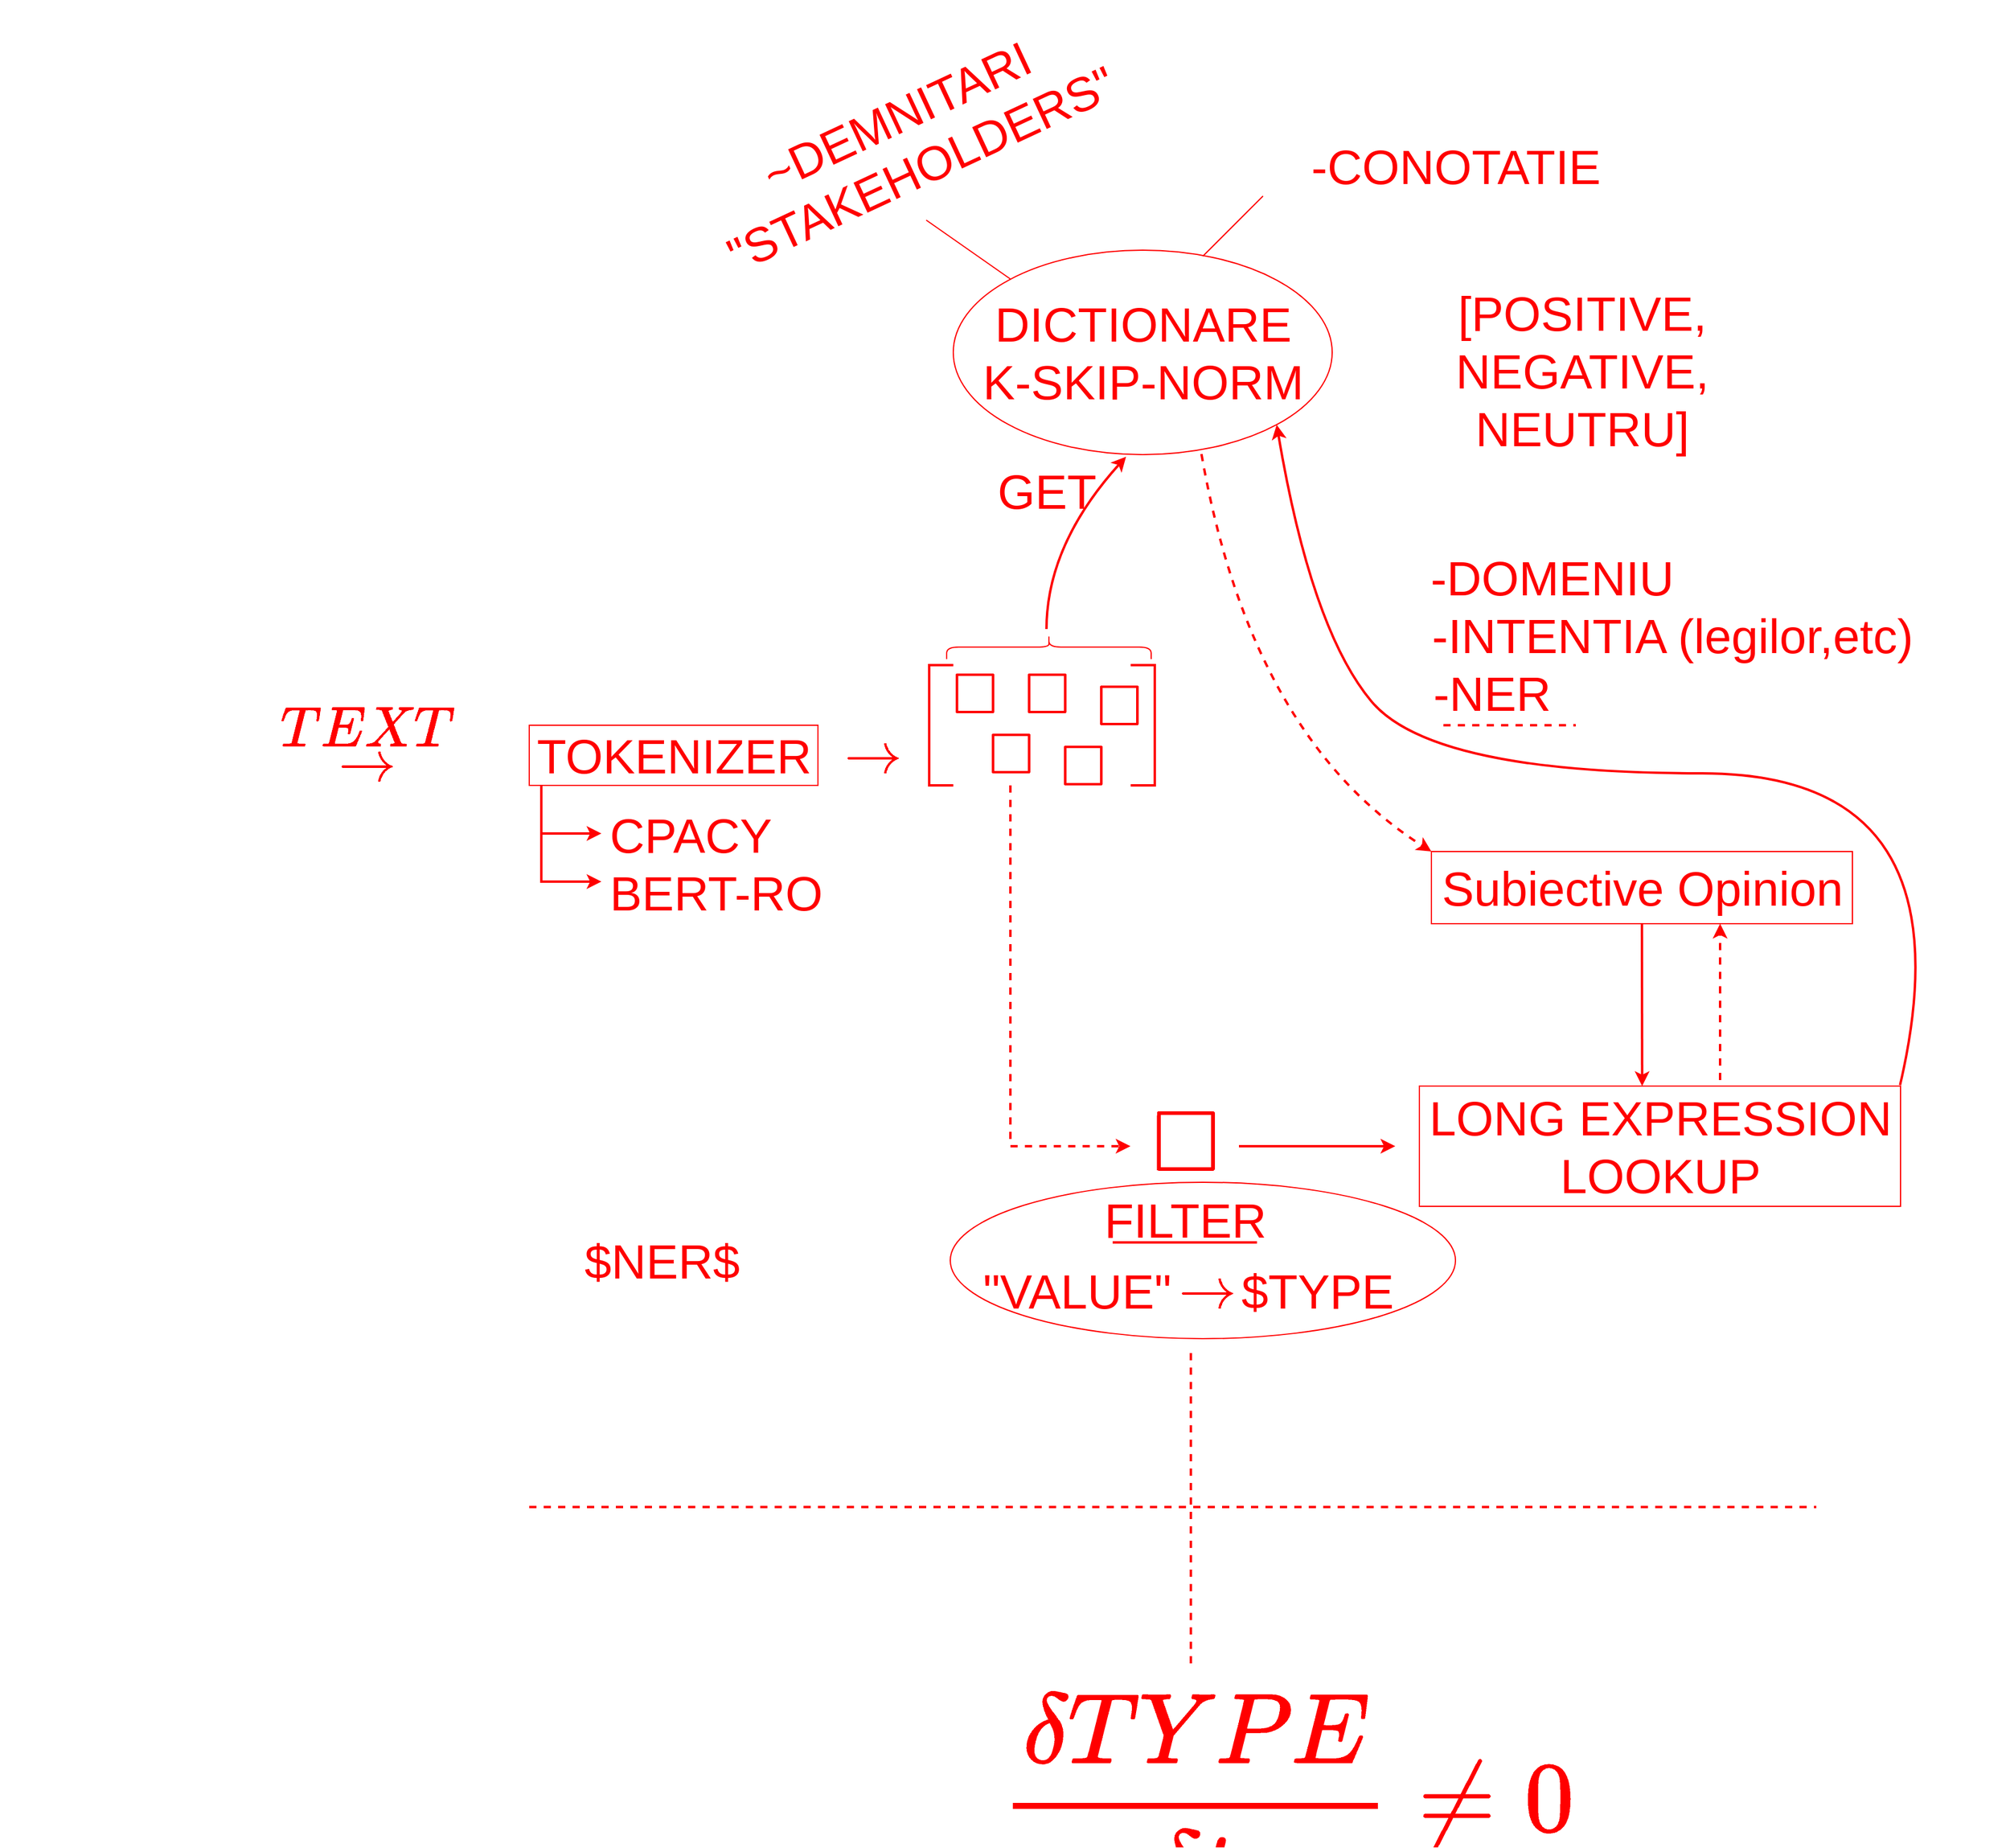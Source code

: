 <mxfile version="17.4.6" type="github">
  <diagram id="3DY8Kd-UJm9eO1XB_vDV" name="Page-1">
    <mxGraphModel dx="2793" dy="2111" grid="1" gridSize="10" guides="1" tooltips="1" connect="1" arrows="1" fold="1" page="1" pageScale="1" pageWidth="850" pageHeight="1100" math="1" shadow="0">
      <root>
        <mxCell id="0" />
        <mxCell id="1" parent="0" />
        <mxCell id="iSKcDf-2XlkHLNHQMrs7-1" value="&lt;font style=&quot;font-size: 40px&quot; color=&quot;#ff0000&quot;&gt;~DEMNITARI&lt;br&gt;&quot;STAKEHOLDERS&quot;&lt;br&gt;&lt;/font&gt;" style="text;html=1;align=center;verticalAlign=middle;resizable=0;points=[];autosize=1;strokeColor=none;fillColor=none;rotation=-25;" vertex="1" parent="1">
          <mxGeometry x="-100" y="180" width="370" height="50" as="geometry" />
        </mxCell>
        <mxCell id="iSKcDf-2XlkHLNHQMrs7-2" value="-CONOTATIE" style="text;html=1;align=center;verticalAlign=middle;resizable=0;points=[];autosize=1;strokeColor=none;fillColor=none;fontSize=40;fontColor=#FF0000;" vertex="1" parent="1">
          <mxGeometry x="410" y="200" width="260" height="50" as="geometry" />
        </mxCell>
        <mxCell id="iSKcDf-2XlkHLNHQMrs7-3" value="DICTIONARE&lt;br&gt;K-SKIP-NORM" style="text;html=1;align=center;verticalAlign=middle;resizable=0;points=[];autosize=1;strokeColor=none;fillColor=none;fontSize=40;fontColor=#FF0000;" vertex="1" parent="1">
          <mxGeometry x="140" y="330" width="280" height="100" as="geometry" />
        </mxCell>
        <mxCell id="iSKcDf-2XlkHLNHQMrs7-4" value="" style="ellipse;whiteSpace=wrap;html=1;fontSize=40;fontColor=#FF0000;fillColor=none;strokeColor=#FF0000;" vertex="1" parent="1">
          <mxGeometry x="122.5" y="295" width="315" height="170" as="geometry" />
        </mxCell>
        <mxCell id="iSKcDf-2XlkHLNHQMrs7-5" value="[POSITIVE,&lt;br&gt;NEGATIVE,&lt;br&gt;NEUTRU]" style="text;html=1;align=center;verticalAlign=middle;resizable=0;points=[];autosize=1;strokeColor=none;fillColor=none;fontSize=40;fontColor=#FF0000;" vertex="1" parent="1">
          <mxGeometry x="530" y="320" width="230" height="150" as="geometry" />
        </mxCell>
        <mxCell id="iSKcDf-2XlkHLNHQMrs7-6" value="&amp;nbsp; &amp;nbsp; &amp;nbsp; &amp;nbsp; &amp;nbsp;-DOMENIU&lt;br&gt;&amp;nbsp; &amp;nbsp; &amp;nbsp; &amp;nbsp; &amp;nbsp; &amp;nbsp; &amp;nbsp; &amp;nbsp; &amp;nbsp; &amp;nbsp; &amp;nbsp; &amp;nbsp; &amp;nbsp; &amp;nbsp;-INTENTIA (legilor,etc)&lt;br&gt;-NER" style="text;html=1;align=center;verticalAlign=middle;resizable=0;points=[];autosize=1;strokeColor=none;fillColor=none;fontSize=40;fontColor=#FF0000;" vertex="1" parent="1">
          <mxGeometry x="210" y="540" width="720" height="150" as="geometry" />
        </mxCell>
        <mxCell id="iSKcDf-2XlkHLNHQMrs7-7" value="" style="endArrow=none;html=1;rounded=0;fontSize=40;fontColor=#FF0000;strokeColor=#FF0000;" edge="1" parent="1">
          <mxGeometry width="50" height="50" relative="1" as="geometry">
            <mxPoint x="330" y="300" as="sourcePoint" />
            <mxPoint x="380" y="250" as="targetPoint" />
          </mxGeometry>
        </mxCell>
        <mxCell id="iSKcDf-2XlkHLNHQMrs7-8" value="" style="endArrow=none;html=1;rounded=0;fontSize=40;fontColor=#FF0000;strokeColor=#FF0000;" edge="1" parent="1">
          <mxGeometry width="50" height="50" relative="1" as="geometry">
            <mxPoint x="170" y="319" as="sourcePoint" />
            <mxPoint x="100" y="270" as="targetPoint" />
          </mxGeometry>
        </mxCell>
        <mxCell id="iSKcDf-2XlkHLNHQMrs7-9" value="Subiective Opinion" style="text;html=1;align=center;verticalAlign=middle;resizable=0;points=[];autosize=1;strokeColor=none;fillColor=none;fontSize=40;fontColor=#FF0000;" vertex="1" parent="1">
          <mxGeometry x="520" y="800" width="350" height="50" as="geometry" />
        </mxCell>
        <mxCell id="iSKcDf-2XlkHLNHQMrs7-10" value="" style="rounded=0;whiteSpace=wrap;html=1;fontSize=40;fontColor=#FF0000;strokeColor=#FF0000;fillColor=none;" vertex="1" parent="1">
          <mxGeometry x="520" y="795" width="350" height="60" as="geometry" />
        </mxCell>
        <mxCell id="iSKcDf-2XlkHLNHQMrs7-11" value="LONG EXPRESSION&lt;br&gt;LOOKUP" style="text;html=1;align=center;verticalAlign=middle;resizable=0;points=[];autosize=1;strokeColor=none;fillColor=none;fontSize=40;fontColor=#FF0000;" vertex="1" parent="1">
          <mxGeometry x="510" y="990" width="400" height="100" as="geometry" />
        </mxCell>
        <mxCell id="iSKcDf-2XlkHLNHQMrs7-12" value="" style="rounded=0;whiteSpace=wrap;html=1;fontSize=40;fontColor=#FF0000;strokeColor=#FF0000;fillColor=none;" vertex="1" parent="1">
          <mxGeometry x="510" y="990" width="400" height="100" as="geometry" />
        </mxCell>
        <mxCell id="iSKcDf-2XlkHLNHQMrs7-13" value="" style="endArrow=classic;html=1;rounded=0;fontSize=40;fontColor=#FF0000;strokeColor=#FF0000;exitX=0.5;exitY=1;exitDx=0;exitDy=0;entryX=0.463;entryY=0;entryDx=0;entryDy=0;entryPerimeter=0;strokeWidth=2;" edge="1" parent="1" source="iSKcDf-2XlkHLNHQMrs7-10" target="iSKcDf-2XlkHLNHQMrs7-12">
          <mxGeometry width="50" height="50" relative="1" as="geometry">
            <mxPoint x="750" y="970" as="sourcePoint" />
            <mxPoint x="800" y="920" as="targetPoint" />
          </mxGeometry>
        </mxCell>
        <mxCell id="iSKcDf-2XlkHLNHQMrs7-14" value="" style="endArrow=classic;html=1;rounded=0;fontSize=40;fontColor=#FF0000;strokeColor=#FF0000;exitX=0.5;exitY=0;exitDx=0;exitDy=0;dashed=1;strokeWidth=2;" edge="1" parent="1">
          <mxGeometry width="50" height="50" relative="1" as="geometry">
            <mxPoint x="760" y="985" as="sourcePoint" />
            <mxPoint x="760" y="855" as="targetPoint" />
          </mxGeometry>
        </mxCell>
        <mxCell id="iSKcDf-2XlkHLNHQMrs7-15" value="" style="endArrow=classic;html=1;fontSize=40;fontColor=#FF0000;strokeColor=#FF0000;exitX=0.999;exitY=-0.008;exitDx=0;exitDy=0;exitPerimeter=0;curved=1;strokeWidth=2;entryX=1;entryY=1;entryDx=0;entryDy=0;" edge="1" parent="1" source="iSKcDf-2XlkHLNHQMrs7-11" target="iSKcDf-2XlkHLNHQMrs7-4">
          <mxGeometry width="50" height="50" relative="1" as="geometry">
            <mxPoint x="520" y="970" as="sourcePoint" />
            <mxPoint x="570" y="920" as="targetPoint" />
            <Array as="points">
              <mxPoint x="970" y="730" />
              <mxPoint x="520" y="730" />
              <mxPoint x="420" y="610" />
            </Array>
          </mxGeometry>
        </mxCell>
        <mxCell id="iSKcDf-2XlkHLNHQMrs7-17" value="" style="endArrow=classic;html=1;fontSize=40;fontColor=#FF0000;strokeColor=#FF0000;strokeWidth=2;curved=1;entryX=0;entryY=0;entryDx=0;entryDy=0;exitX=0.655;exitY=0.997;exitDx=0;exitDy=0;exitPerimeter=0;dashed=1;" edge="1" parent="1" source="iSKcDf-2XlkHLNHQMrs7-4" target="iSKcDf-2XlkHLNHQMrs7-10">
          <mxGeometry width="50" height="50" relative="1" as="geometry">
            <mxPoint x="520" y="830" as="sourcePoint" />
            <mxPoint x="570" y="780" as="targetPoint" />
            <Array as="points">
              <mxPoint x="370" y="700" />
            </Array>
          </mxGeometry>
        </mxCell>
        <mxCell id="iSKcDf-2XlkHLNHQMrs7-18" value="" style="endArrow=none;dashed=1;html=1;fontSize=40;fontColor=#FF0000;strokeColor=#FF0000;strokeWidth=2;curved=1;" edge="1" parent="1">
          <mxGeometry width="50" height="50" relative="1" as="geometry">
            <mxPoint x="530" y="690" as="sourcePoint" />
            <mxPoint x="640" y="690" as="targetPoint" />
          </mxGeometry>
        </mxCell>
        <mxCell id="iSKcDf-2XlkHLNHQMrs7-19" value="$$\underset \rightarrow {TEXT}$$" style="text;html=1;align=center;verticalAlign=middle;resizable=0;points=[];autosize=1;strokeColor=none;fillColor=none;fontSize=40;fontColor=#FF0000;" vertex="1" parent="1">
          <mxGeometry x="-670" y="680" width="610" height="50" as="geometry" />
        </mxCell>
        <mxCell id="iSKcDf-2XlkHLNHQMrs7-20" value="TOKENIZER" style="text;html=1;align=center;verticalAlign=middle;resizable=0;points=[];autosize=1;strokeColor=none;fillColor=none;fontSize=40;fontColor=#FF0000;" vertex="1" parent="1">
          <mxGeometry x="-230" y="690" width="240" height="50" as="geometry" />
        </mxCell>
        <mxCell id="iSKcDf-2XlkHLNHQMrs7-21" value="" style="rounded=0;whiteSpace=wrap;html=1;fontSize=40;fontColor=#FF0000;strokeColor=#FF0000;fillColor=none;" vertex="1" parent="1">
          <mxGeometry x="-230" y="690" width="240" height="50" as="geometry" />
        </mxCell>
        <mxCell id="iSKcDf-2XlkHLNHQMrs7-22" value="$$\rightarrow$$" style="text;html=1;align=center;verticalAlign=middle;resizable=0;points=[];autosize=1;strokeColor=none;fillColor=none;fontSize=40;fontColor=#FF0000;" vertex="1" parent="1">
          <mxGeometry x="-90" y="690" width="290" height="50" as="geometry" />
        </mxCell>
        <mxCell id="iSKcDf-2XlkHLNHQMrs7-23" value="$$\square$$" style="text;html=1;align=center;verticalAlign=middle;resizable=0;points=[];autosize=1;strokeColor=none;fillColor=none;fontSize=40;fontColor=#FF0000;" vertex="1" parent="1">
          <mxGeometry x="20" y="640" width="240" height="50" as="geometry" />
        </mxCell>
        <mxCell id="iSKcDf-2XlkHLNHQMrs7-24" value="$$\square$$" style="text;html=1;align=center;verticalAlign=middle;resizable=0;points=[];autosize=1;strokeColor=none;fillColor=none;fontSize=40;fontColor=#FF0000;" vertex="1" parent="1">
          <mxGeometry x="80" y="640" width="240" height="50" as="geometry" />
        </mxCell>
        <mxCell id="iSKcDf-2XlkHLNHQMrs7-25" value="$$\square$$" style="text;html=1;align=center;verticalAlign=middle;resizable=0;points=[];autosize=1;strokeColor=none;fillColor=none;fontSize=40;fontColor=#FF0000;" vertex="1" parent="1">
          <mxGeometry x="140" y="650" width="240" height="50" as="geometry" />
        </mxCell>
        <mxCell id="iSKcDf-2XlkHLNHQMrs7-26" value="$$\square$$" style="text;html=1;align=center;verticalAlign=middle;resizable=0;points=[];autosize=1;strokeColor=none;fillColor=none;fontSize=40;fontColor=#FF0000;" vertex="1" parent="1">
          <mxGeometry x="50" y="690" width="240" height="50" as="geometry" />
        </mxCell>
        <mxCell id="iSKcDf-2XlkHLNHQMrs7-27" value="$$\square$$" style="text;html=1;align=center;verticalAlign=middle;resizable=0;points=[];autosize=1;strokeColor=none;fillColor=none;fontSize=40;fontColor=#FF0000;" vertex="1" parent="1">
          <mxGeometry x="110" y="700" width="240" height="50" as="geometry" />
        </mxCell>
        <mxCell id="iSKcDf-2XlkHLNHQMrs7-28" value="" style="shape=curlyBracket;whiteSpace=wrap;html=1;rounded=1;fontSize=40;fontColor=#FF0000;strokeColor=#FF0000;fillColor=none;rotation=90;" vertex="1" parent="1">
          <mxGeometry x="192" y="540" width="20" height="170" as="geometry" />
        </mxCell>
        <mxCell id="iSKcDf-2XlkHLNHQMrs7-29" value="" style="strokeWidth=2;html=1;shape=mxgraph.flowchart.annotation_1;align=left;pointerEvents=1;fontSize=40;fontColor=#FF0000;fillColor=none;strokeColor=#FF0000;" vertex="1" parent="1">
          <mxGeometry x="102.5" y="640" width="20" height="100" as="geometry" />
        </mxCell>
        <mxCell id="iSKcDf-2XlkHLNHQMrs7-30" value="" style="strokeWidth=2;html=1;shape=mxgraph.flowchart.annotation_1;align=left;pointerEvents=1;fontSize=40;fontColor=#FF0000;fillColor=none;strokeColor=#FF0000;rotation=-180;" vertex="1" parent="1">
          <mxGeometry x="270" y="640" width="20" height="100" as="geometry" />
        </mxCell>
        <mxCell id="iSKcDf-2XlkHLNHQMrs7-32" value="" style="endArrow=classic;html=1;fontSize=40;fontColor=#FF0000;strokeColor=#FF0000;strokeWidth=2;curved=1;entryX=0.456;entryY=1.01;entryDx=0;entryDy=0;entryPerimeter=0;" edge="1" parent="1" target="iSKcDf-2XlkHLNHQMrs7-4">
          <mxGeometry width="50" height="50" relative="1" as="geometry">
            <mxPoint x="200" y="610" as="sourcePoint" />
            <mxPoint x="250" y="560" as="targetPoint" />
            <Array as="points">
              <mxPoint x="200" y="540" />
            </Array>
          </mxGeometry>
        </mxCell>
        <mxCell id="iSKcDf-2XlkHLNHQMrs7-33" value="GET" style="text;html=1;align=center;verticalAlign=middle;resizable=0;points=[];autosize=1;strokeColor=none;fillColor=none;fontSize=40;fontColor=#FF0000;" vertex="1" parent="1">
          <mxGeometry x="150" y="470" width="100" height="50" as="geometry" />
        </mxCell>
        <mxCell id="iSKcDf-2XlkHLNHQMrs7-35" value="$NER$" style="text;html=1;align=center;verticalAlign=middle;resizable=0;points=[];autosize=1;strokeColor=none;fillColor=none;fontSize=40;fontColor=#FF0000;" vertex="1" parent="1">
          <mxGeometry x="-190" y="1110" width="140" height="50" as="geometry" />
        </mxCell>
        <mxCell id="iSKcDf-2XlkHLNHQMrs7-36" value="&lt;font style=&quot;font-size: 60px&quot;&gt;$$\square$$&lt;/font&gt;" style="text;html=1;align=center;verticalAlign=middle;resizable=0;points=[];autosize=1;strokeColor=none;fillColor=none;fontSize=40;fontColor=#FF0000;" vertex="1" parent="1">
          <mxGeometry x="140" y="1010" width="350" height="60" as="geometry" />
        </mxCell>
        <mxCell id="iSKcDf-2XlkHLNHQMrs7-37" value="" style="endArrow=classic;html=1;fontSize=60;fontColor=#FF0000;strokeColor=#FF0000;strokeWidth=2;curved=1;" edge="1" parent="1" target="iSKcDf-2XlkHLNHQMrs7-36">
          <mxGeometry width="50" height="50" relative="1" as="geometry">
            <mxPoint x="360" y="1040" as="sourcePoint" />
            <mxPoint x="410" y="990" as="targetPoint" />
          </mxGeometry>
        </mxCell>
        <mxCell id="iSKcDf-2XlkHLNHQMrs7-38" value="" style="endArrow=classic;html=1;fontSize=60;fontColor=#FF0000;strokeColor=#FF0000;strokeWidth=2;rounded=0;entryX=0.371;entryY=0.5;entryDx=0;entryDy=0;entryPerimeter=0;dashed=1;" edge="1" parent="1" target="iSKcDf-2XlkHLNHQMrs7-36">
          <mxGeometry width="50" height="50" relative="1" as="geometry">
            <mxPoint x="170" y="740" as="sourcePoint" />
            <mxPoint x="230" y="890" as="targetPoint" />
            <Array as="points">
              <mxPoint x="170" y="1040" />
            </Array>
          </mxGeometry>
        </mxCell>
        <mxCell id="iSKcDf-2XlkHLNHQMrs7-39" value="&lt;font style=&quot;font-size: 40px&quot;&gt;FILTER&lt;/font&gt;" style="text;html=1;align=center;verticalAlign=middle;resizable=0;points=[];autosize=1;strokeColor=none;fillColor=none;fontSize=60;fontColor=#FF0000;" vertex="1" parent="1">
          <mxGeometry x="240" y="1055" width="150" height="80" as="geometry" />
        </mxCell>
        <mxCell id="iSKcDf-2XlkHLNHQMrs7-40" value="&quot;VALUE&quot;" style="text;html=1;align=center;verticalAlign=middle;resizable=0;points=[];autosize=1;strokeColor=none;fillColor=none;fontSize=40;fontColor=#FF0000;" vertex="1" parent="1">
          <mxGeometry x="140" y="1135" width="170" height="50" as="geometry" />
        </mxCell>
        <mxCell id="iSKcDf-2XlkHLNHQMrs7-41" value="$TYPE" style="text;html=1;align=center;verticalAlign=middle;resizable=0;points=[];autosize=1;strokeColor=none;fillColor=none;fontSize=40;fontColor=#FF0000;" vertex="1" parent="1">
          <mxGeometry x="355" y="1135" width="140" height="50" as="geometry" />
        </mxCell>
        <mxCell id="iSKcDf-2XlkHLNHQMrs7-42" value="$$\rightarrow$$" style="text;html=1;align=center;verticalAlign=middle;resizable=0;points=[];autosize=1;strokeColor=none;fillColor=none;fontSize=40;fontColor=#FF0000;" vertex="1" parent="1">
          <mxGeometry x="188" y="1135" width="290" height="50" as="geometry" />
        </mxCell>
        <mxCell id="iSKcDf-2XlkHLNHQMrs7-43" value="" style="endArrow=none;html=1;rounded=0;fontSize=40;fontColor=#FF0000;strokeColor=#FF0000;strokeWidth=2;" edge="1" parent="1">
          <mxGeometry width="50" height="50" relative="1" as="geometry">
            <mxPoint x="255" y="1120" as="sourcePoint" />
            <mxPoint x="375" y="1120" as="targetPoint" />
          </mxGeometry>
        </mxCell>
        <mxCell id="iSKcDf-2XlkHLNHQMrs7-44" value="" style="ellipse;whiteSpace=wrap;html=1;fontSize=40;fontColor=#FF0000;strokeColor=#FF0000;fillColor=none;" vertex="1" parent="1">
          <mxGeometry x="120" y="1070" width="420" height="130" as="geometry" />
        </mxCell>
        <mxCell id="iSKcDf-2XlkHLNHQMrs7-45" value="&lt;div style=&quot;text-align: left&quot;&gt;&lt;span&gt;CPACY&lt;/span&gt;&lt;/div&gt;&lt;div style=&quot;text-align: left&quot;&gt;&lt;span&gt;BERT-RO&lt;/span&gt;&lt;/div&gt;" style="text;html=1;align=center;verticalAlign=middle;resizable=0;points=[];autosize=1;strokeColor=none;fillColor=none;fontSize=40;fontColor=#FF0000;" vertex="1" parent="1">
          <mxGeometry x="-170" y="755" width="190" height="100" as="geometry" />
        </mxCell>
        <mxCell id="iSKcDf-2XlkHLNHQMrs7-46" value="" style="endArrow=classic;html=1;rounded=0;fontSize=40;fontColor=#FF0000;strokeColor=#FF0000;strokeWidth=2;entryX=0;entryY=0.25;entryDx=0;entryDy=0;entryPerimeter=0;" edge="1" parent="1" target="iSKcDf-2XlkHLNHQMrs7-45">
          <mxGeometry width="50" height="50" relative="1" as="geometry">
            <mxPoint x="-220" y="740" as="sourcePoint" />
            <mxPoint x="-170" y="820" as="targetPoint" />
            <Array as="points">
              <mxPoint x="-220" y="780" />
            </Array>
          </mxGeometry>
        </mxCell>
        <mxCell id="iSKcDf-2XlkHLNHQMrs7-47" value="" style="endArrow=classic;html=1;rounded=0;fontSize=40;fontColor=#FF0000;strokeColor=#FF0000;strokeWidth=2;entryX=0;entryY=0.25;entryDx=0;entryDy=0;entryPerimeter=0;" edge="1" parent="1">
          <mxGeometry width="50" height="50" relative="1" as="geometry">
            <mxPoint x="-220.0" y="780" as="sourcePoint" />
            <mxPoint x="-170.0" y="820" as="targetPoint" />
            <Array as="points">
              <mxPoint x="-220" y="820" />
            </Array>
          </mxGeometry>
        </mxCell>
        <mxCell id="iSKcDf-2XlkHLNHQMrs7-48" value="" style="endArrow=none;dashed=1;html=1;rounded=0;fontSize=40;fontColor=#FF0000;strokeColor=#FF0000;strokeWidth=2;" edge="1" parent="1">
          <mxGeometry width="50" height="50" relative="1" as="geometry">
            <mxPoint x="320" y="1470" as="sourcePoint" />
            <mxPoint x="320" y="1210" as="targetPoint" />
          </mxGeometry>
        </mxCell>
        <mxCell id="iSKcDf-2XlkHLNHQMrs7-49" value="" style="endArrow=none;dashed=1;html=1;rounded=0;fontSize=40;fontColor=#FF0000;strokeColor=#FF0000;strokeWidth=2;" edge="1" parent="1">
          <mxGeometry width="50" height="50" relative="1" as="geometry">
            <mxPoint x="-230" y="1340" as="sourcePoint" />
            <mxPoint x="840" y="1340" as="targetPoint" />
          </mxGeometry>
        </mxCell>
        <mxCell id="iSKcDf-2XlkHLNHQMrs7-50" value="&lt;font style=&quot;font-size: 70px&quot;&gt;$$\frac{\delta TYPE}{\delta t} \neq 0$$&lt;/font&gt;" style="text;html=1;align=center;verticalAlign=middle;resizable=0;points=[];autosize=1;strokeColor=none;fillColor=none;fontSize=40;fontColor=#FF0000;" vertex="1" parent="1">
          <mxGeometry x="-200" y="1550" width="1200" height="60" as="geometry" />
        </mxCell>
      </root>
    </mxGraphModel>
  </diagram>
</mxfile>

